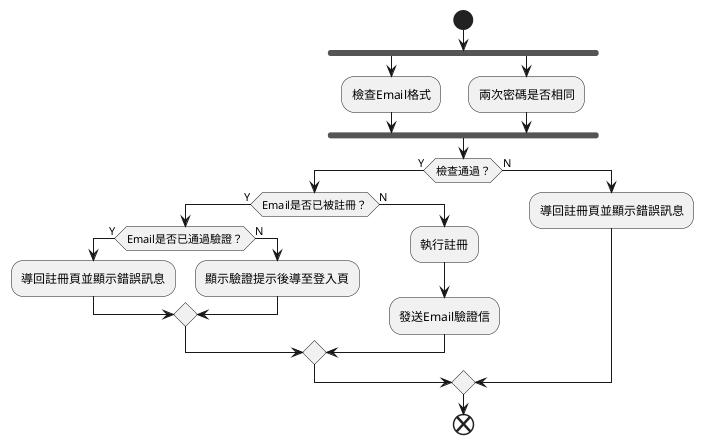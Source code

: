 @startuml
start
    fork
        :檢查Email格式;
    fork again
        :兩次密碼是否相同;
    end fork
    if(檢查通過？) then (Y)
        if(Email是否已被註冊？) then (Y)
            if(Email是否已通過驗證？) then (Y)
                :導回註冊頁並顯示錯誤訊息;
            else (N)
                :顯示驗證提示後導至登入頁;
            endif
        else (N)
            :執行註冊;
            :發送Email驗證信;
        endif;
    else (N)
        :導回註冊頁並顯示錯誤訊息;
    endif
end
@enduml
